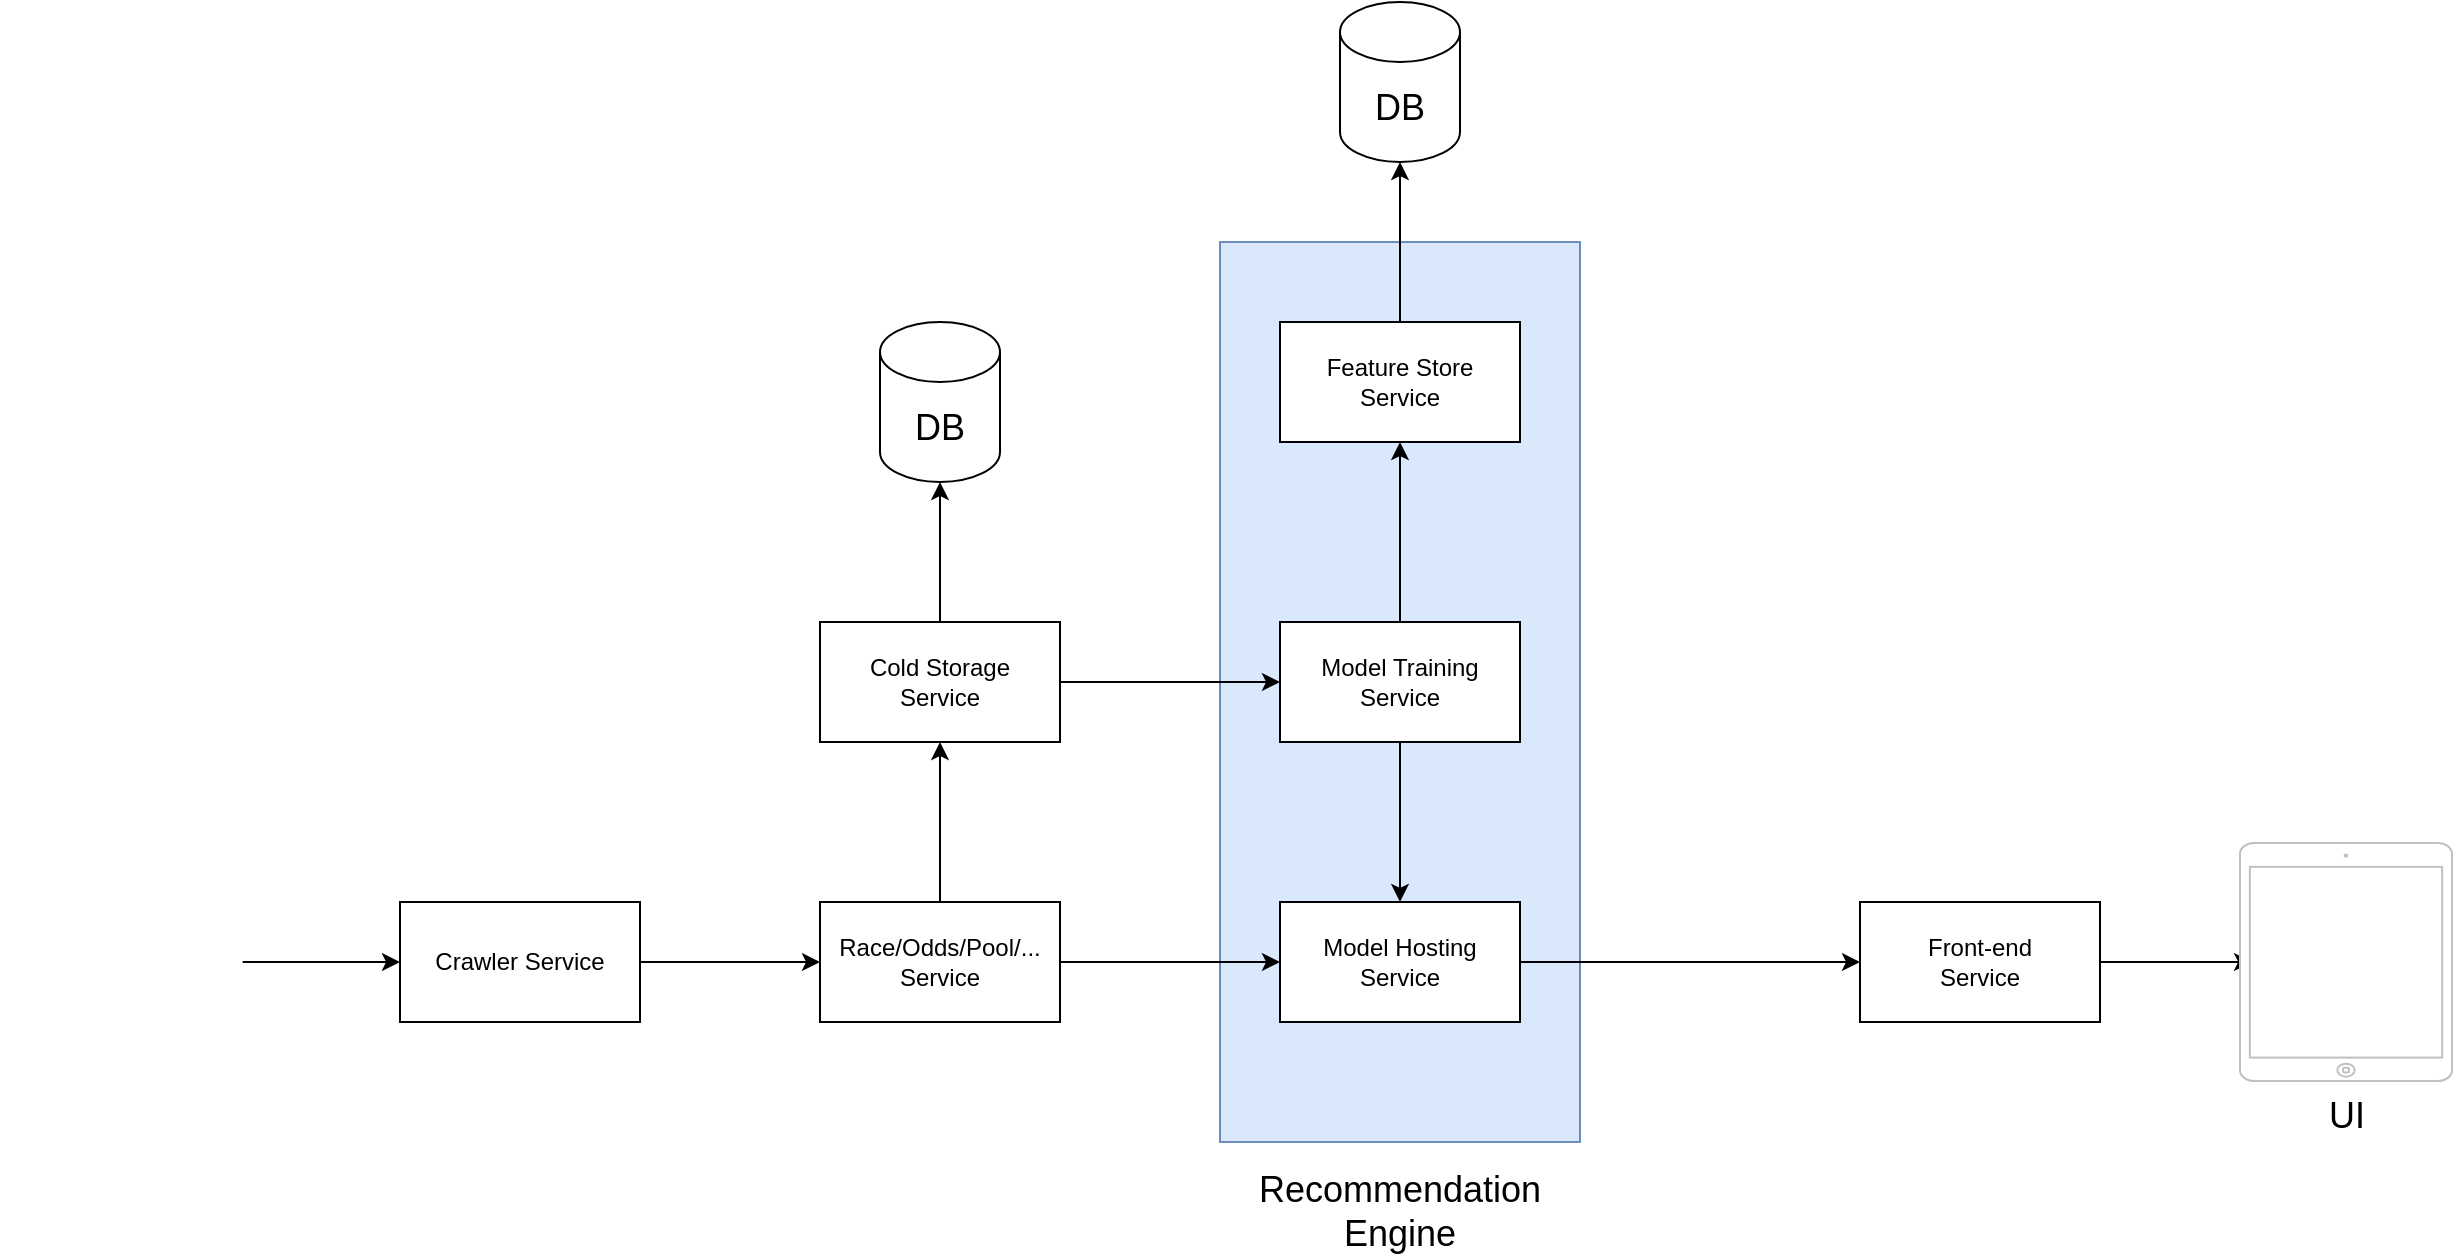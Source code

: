 <mxfile version="18.1.2" type="github">
  <diagram id="DOHwIMiz50qAoAU_zNFB" name="Page-1">
    <mxGraphModel dx="3080" dy="1263" grid="1" gridSize="10" guides="1" tooltips="1" connect="1" arrows="1" fold="1" page="1" pageScale="1" pageWidth="1654" pageHeight="1169" math="0" shadow="0">
      <root>
        <mxCell id="0" />
        <mxCell id="1" parent="0" />
        <mxCell id="9IO7hIec0zjEXyQcJtiJ-15" value="" style="rounded=0;whiteSpace=wrap;html=1;fillColor=#dae8fc;strokeColor=#6c8ebf;" vertex="1" parent="1">
          <mxGeometry x="560" y="210" width="180" height="450" as="geometry" />
        </mxCell>
        <mxCell id="9IO7hIec0zjEXyQcJtiJ-10" style="edgeStyle=orthogonalEdgeStyle;rounded=0;orthogonalLoop=1;jettySize=auto;html=1;exitX=1;exitY=0.5;exitDx=0;exitDy=0;entryX=0;entryY=0.5;entryDx=0;entryDy=0;" edge="1" parent="1" source="9IO7hIec0zjEXyQcJtiJ-1" target="9IO7hIec0zjEXyQcJtiJ-2">
          <mxGeometry relative="1" as="geometry" />
        </mxCell>
        <mxCell id="9IO7hIec0zjEXyQcJtiJ-1" value="Crawler Service" style="rounded=0;whiteSpace=wrap;html=1;" vertex="1" parent="1">
          <mxGeometry x="150" y="540" width="120" height="60" as="geometry" />
        </mxCell>
        <mxCell id="9IO7hIec0zjEXyQcJtiJ-17" style="edgeStyle=orthogonalEdgeStyle;rounded=0;orthogonalLoop=1;jettySize=auto;html=1;entryX=0;entryY=0.5;entryDx=0;entryDy=0;fontSize=18;" edge="1" parent="1" source="9IO7hIec0zjEXyQcJtiJ-2" target="9IO7hIec0zjEXyQcJtiJ-4">
          <mxGeometry relative="1" as="geometry">
            <Array as="points">
              <mxPoint x="550" y="570" />
              <mxPoint x="550" y="570" />
            </Array>
          </mxGeometry>
        </mxCell>
        <mxCell id="9IO7hIec0zjEXyQcJtiJ-19" style="edgeStyle=orthogonalEdgeStyle;rounded=0;orthogonalLoop=1;jettySize=auto;html=1;exitX=0.5;exitY=0;exitDx=0;exitDy=0;entryX=0.5;entryY=1;entryDx=0;entryDy=0;fontSize=18;" edge="1" parent="1" source="9IO7hIec0zjEXyQcJtiJ-2" target="9IO7hIec0zjEXyQcJtiJ-18">
          <mxGeometry relative="1" as="geometry" />
        </mxCell>
        <mxCell id="9IO7hIec0zjEXyQcJtiJ-2" value="Race/Odds/Pool/... Service" style="rounded=0;whiteSpace=wrap;html=1;" vertex="1" parent="1">
          <mxGeometry x="360" y="540" width="120" height="60" as="geometry" />
        </mxCell>
        <mxCell id="9IO7hIec0zjEXyQcJtiJ-12" style="edgeStyle=orthogonalEdgeStyle;rounded=0;orthogonalLoop=1;jettySize=auto;html=1;entryX=0.5;entryY=0;entryDx=0;entryDy=0;" edge="1" parent="1" source="9IO7hIec0zjEXyQcJtiJ-3" target="9IO7hIec0zjEXyQcJtiJ-4">
          <mxGeometry relative="1" as="geometry" />
        </mxCell>
        <mxCell id="9IO7hIec0zjEXyQcJtiJ-13" style="edgeStyle=orthogonalEdgeStyle;rounded=0;orthogonalLoop=1;jettySize=auto;html=1;entryX=0.5;entryY=1;entryDx=0;entryDy=0;" edge="1" parent="1" source="9IO7hIec0zjEXyQcJtiJ-3" target="9IO7hIec0zjEXyQcJtiJ-5">
          <mxGeometry relative="1" as="geometry" />
        </mxCell>
        <mxCell id="9IO7hIec0zjEXyQcJtiJ-3" value="Model Training Service" style="rounded=0;whiteSpace=wrap;html=1;" vertex="1" parent="1">
          <mxGeometry x="590" y="400" width="120" height="60" as="geometry" />
        </mxCell>
        <mxCell id="9IO7hIec0zjEXyQcJtiJ-14" style="edgeStyle=orthogonalEdgeStyle;rounded=0;orthogonalLoop=1;jettySize=auto;html=1;entryX=0;entryY=0.5;entryDx=0;entryDy=0;" edge="1" parent="1" source="9IO7hIec0zjEXyQcJtiJ-4" target="9IO7hIec0zjEXyQcJtiJ-6">
          <mxGeometry relative="1" as="geometry" />
        </mxCell>
        <mxCell id="9IO7hIec0zjEXyQcJtiJ-4" value="Model Hosting Service" style="rounded=0;whiteSpace=wrap;html=1;" vertex="1" parent="1">
          <mxGeometry x="590" y="540" width="120" height="60" as="geometry" />
        </mxCell>
        <mxCell id="9IO7hIec0zjEXyQcJtiJ-24" style="edgeStyle=orthogonalEdgeStyle;rounded=0;orthogonalLoop=1;jettySize=auto;html=1;exitX=0.5;exitY=0;exitDx=0;exitDy=0;fontSize=18;" edge="1" parent="1" source="9IO7hIec0zjEXyQcJtiJ-5" target="9IO7hIec0zjEXyQcJtiJ-23">
          <mxGeometry relative="1" as="geometry" />
        </mxCell>
        <mxCell id="9IO7hIec0zjEXyQcJtiJ-5" value="Feature Store &lt;br&gt;Service" style="rounded=0;whiteSpace=wrap;html=1;" vertex="1" parent="1">
          <mxGeometry x="590" y="250" width="120" height="60" as="geometry" />
        </mxCell>
        <mxCell id="9IO7hIec0zjEXyQcJtiJ-26" style="edgeStyle=orthogonalEdgeStyle;rounded=0;orthogonalLoop=1;jettySize=auto;html=1;exitX=1;exitY=0.5;exitDx=0;exitDy=0;entryX=0.057;entryY=0.5;entryDx=0;entryDy=0;entryPerimeter=0;fontSize=18;" edge="1" parent="1" source="9IO7hIec0zjEXyQcJtiJ-6" target="9IO7hIec0zjEXyQcJtiJ-25">
          <mxGeometry relative="1" as="geometry" />
        </mxCell>
        <mxCell id="9IO7hIec0zjEXyQcJtiJ-6" value="Front-end&lt;br&gt;Service" style="rounded=0;whiteSpace=wrap;html=1;" vertex="1" parent="1">
          <mxGeometry x="880" y="540" width="120" height="60" as="geometry" />
        </mxCell>
        <mxCell id="9IO7hIec0zjEXyQcJtiJ-9" style="edgeStyle=orthogonalEdgeStyle;rounded=0;orthogonalLoop=1;jettySize=auto;html=1;exitX=1;exitY=0.5;exitDx=0;exitDy=0;entryX=0;entryY=0.5;entryDx=0;entryDy=0;" edge="1" parent="1" source="9IO7hIec0zjEXyQcJtiJ-8" target="9IO7hIec0zjEXyQcJtiJ-1">
          <mxGeometry relative="1" as="geometry" />
        </mxCell>
        <mxCell id="9IO7hIec0zjEXyQcJtiJ-8" value="" style="shape=image;verticalLabelPosition=bottom;labelBackgroundColor=default;verticalAlign=top;aspect=fixed;imageAspect=0;image=https://upload.wikimedia.org/wikipedia/en/thumb/4/4c/HKJC_logo.svg/220px-HKJC_logo.svg.png;" vertex="1" parent="1">
          <mxGeometry x="-50" y="497.5" width="121.3" height="145" as="geometry" />
        </mxCell>
        <mxCell id="9IO7hIec0zjEXyQcJtiJ-16" value="Recommendation Engine" style="text;html=1;strokeColor=none;fillColor=none;align=center;verticalAlign=middle;whiteSpace=wrap;rounded=0;fontSize=18;" vertex="1" parent="1">
          <mxGeometry x="620" y="680" width="60" height="30" as="geometry" />
        </mxCell>
        <mxCell id="9IO7hIec0zjEXyQcJtiJ-20" style="edgeStyle=orthogonalEdgeStyle;rounded=0;orthogonalLoop=1;jettySize=auto;html=1;exitX=1;exitY=0.5;exitDx=0;exitDy=0;fontSize=18;" edge="1" parent="1" source="9IO7hIec0zjEXyQcJtiJ-18" target="9IO7hIec0zjEXyQcJtiJ-3">
          <mxGeometry relative="1" as="geometry" />
        </mxCell>
        <mxCell id="9IO7hIec0zjEXyQcJtiJ-22" style="edgeStyle=orthogonalEdgeStyle;rounded=0;orthogonalLoop=1;jettySize=auto;html=1;exitX=0.5;exitY=0;exitDx=0;exitDy=0;entryX=0.5;entryY=1;entryDx=0;entryDy=0;entryPerimeter=0;fontSize=18;" edge="1" parent="1" source="9IO7hIec0zjEXyQcJtiJ-18" target="9IO7hIec0zjEXyQcJtiJ-21">
          <mxGeometry relative="1" as="geometry" />
        </mxCell>
        <mxCell id="9IO7hIec0zjEXyQcJtiJ-18" value="Cold Storage&lt;br&gt;Service" style="rounded=0;whiteSpace=wrap;html=1;" vertex="1" parent="1">
          <mxGeometry x="360" y="400" width="120" height="60" as="geometry" />
        </mxCell>
        <mxCell id="9IO7hIec0zjEXyQcJtiJ-21" value="DB" style="shape=cylinder3;whiteSpace=wrap;html=1;boundedLbl=1;backgroundOutline=1;size=15;fontSize=18;" vertex="1" parent="1">
          <mxGeometry x="390" y="250" width="60" height="80" as="geometry" />
        </mxCell>
        <mxCell id="9IO7hIec0zjEXyQcJtiJ-23" value="DB" style="shape=cylinder3;whiteSpace=wrap;html=1;boundedLbl=1;backgroundOutline=1;size=15;fontSize=18;" vertex="1" parent="1">
          <mxGeometry x="620" y="90" width="60" height="80" as="geometry" />
        </mxCell>
        <mxCell id="9IO7hIec0zjEXyQcJtiJ-25" value="UI" style="html=1;verticalLabelPosition=bottom;labelBackgroundColor=#ffffff;verticalAlign=top;shadow=0;dashed=0;strokeWidth=1;shape=mxgraph.ios7.misc.ipad7inch;strokeColor=#c0c0c0;fontSize=18;" vertex="1" parent="1">
          <mxGeometry x="1070" y="510.5" width="106" height="119" as="geometry" />
        </mxCell>
      </root>
    </mxGraphModel>
  </diagram>
</mxfile>
